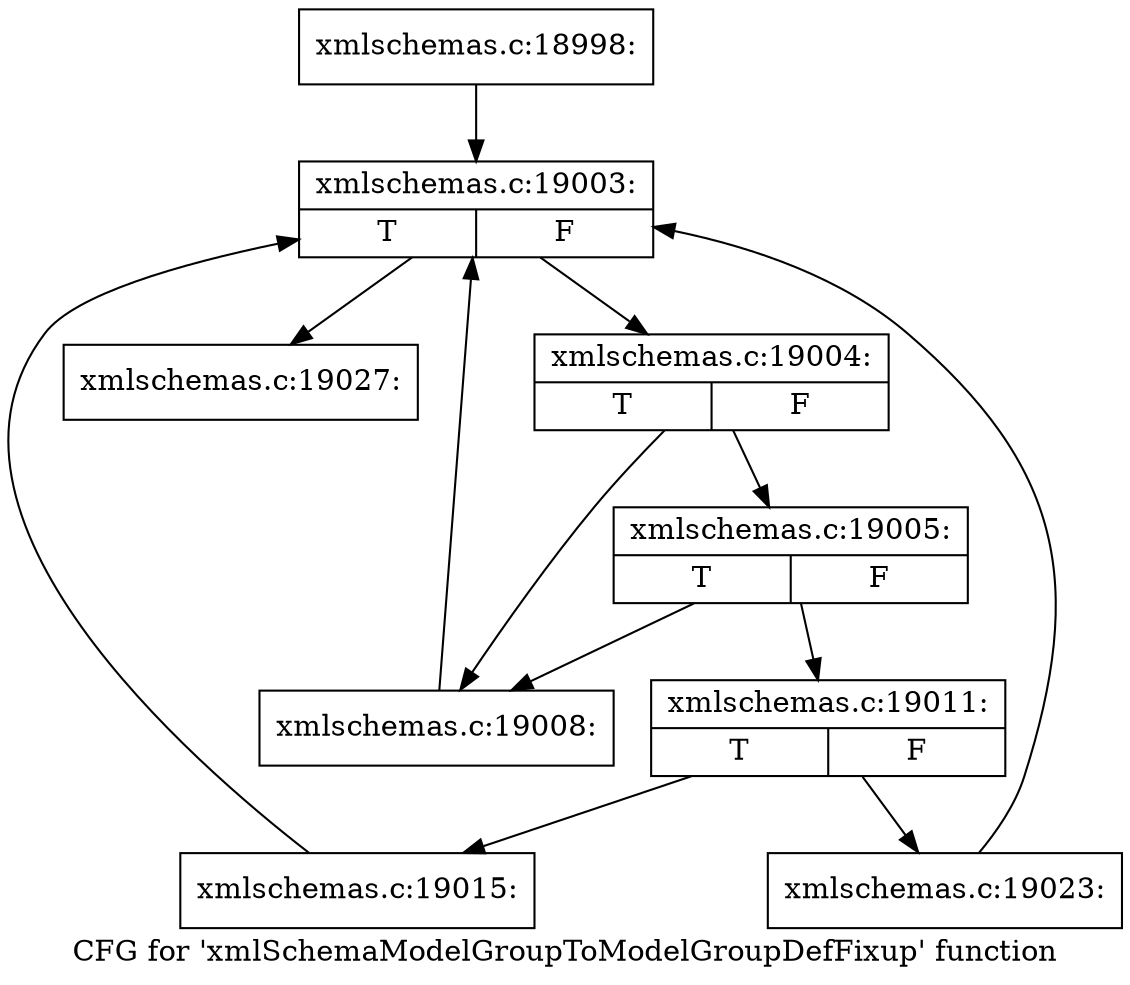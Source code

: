 digraph "CFG for 'xmlSchemaModelGroupToModelGroupDefFixup' function" {
	label="CFG for 'xmlSchemaModelGroupToModelGroupDefFixup' function";

	Node0x50d83a0 [shape=record,label="{xmlschemas.c:18998:}"];
	Node0x50d83a0 -> Node0x50de7e0;
	Node0x50de7e0 [shape=record,label="{xmlschemas.c:19003:|{<s0>T|<s1>F}}"];
	Node0x50de7e0 -> Node0x50deba0;
	Node0x50de7e0 -> Node0x50de9d0;
	Node0x50deba0 [shape=record,label="{xmlschemas.c:19004:|{<s0>T|<s1>F}}"];
	Node0x50deba0 -> Node0x50ded60;
	Node0x50deba0 -> Node0x50dee00;
	Node0x50dee00 [shape=record,label="{xmlschemas.c:19005:|{<s0>T|<s1>F}}"];
	Node0x50dee00 -> Node0x50ded60;
	Node0x50dee00 -> Node0x50dedb0;
	Node0x50ded60 [shape=record,label="{xmlschemas.c:19008:}"];
	Node0x50ded60 -> Node0x50de7e0;
	Node0x50dedb0 [shape=record,label="{xmlschemas.c:19011:|{<s0>T|<s1>F}}"];
	Node0x50dedb0 -> Node0x50dfa90;
	Node0x50dedb0 -> Node0x50dfae0;
	Node0x50dfa90 [shape=record,label="{xmlschemas.c:19015:}"];
	Node0x50dfa90 -> Node0x50de7e0;
	Node0x50dfae0 [shape=record,label="{xmlschemas.c:19023:}"];
	Node0x50dfae0 -> Node0x50de7e0;
	Node0x50de9d0 [shape=record,label="{xmlschemas.c:19027:}"];
}
